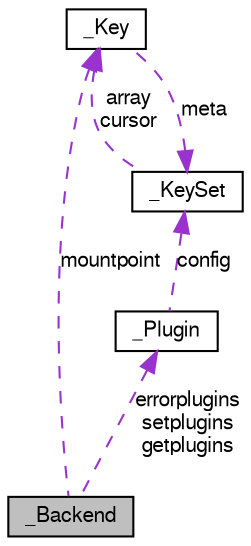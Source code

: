 digraph G
{
  edge [fontname="FreeSans",fontsize="10",labelfontname="FreeSans",labelfontsize="10"];
  node [fontname="FreeSans",fontsize="10",shape=record];
  Node1 [label="_Backend",height=0.2,width=0.4,color="black", fillcolor="grey75", style="filled" fontcolor="black"];
  Node2 -> Node1 [dir=back,color="darkorchid3",fontsize="10",style="dashed",label="mountpoint",fontname="FreeSans"];
  Node2 [label="_Key",height=0.2,width=0.4,color="black", fillcolor="white", style="filled",URL="$struct__Key.html"];
  Node3 -> Node2 [dir=back,color="darkorchid3",fontsize="10",style="dashed",label="meta",fontname="FreeSans"];
  Node3 [label="_KeySet",height=0.2,width=0.4,color="black", fillcolor="white", style="filled",URL="$struct__KeySet.html"];
  Node2 -> Node3 [dir=back,color="darkorchid3",fontsize="10",style="dashed",label="array\ncursor",fontname="FreeSans"];
  Node4 -> Node1 [dir=back,color="darkorchid3",fontsize="10",style="dashed",label="errorplugins\nsetplugins\ngetplugins",fontname="FreeSans"];
  Node4 [label="_Plugin",height=0.2,width=0.4,color="black", fillcolor="white", style="filled",URL="$struct__Plugin.html"];
  Node3 -> Node4 [dir=back,color="darkorchid3",fontsize="10",style="dashed",label="config",fontname="FreeSans"];
}
